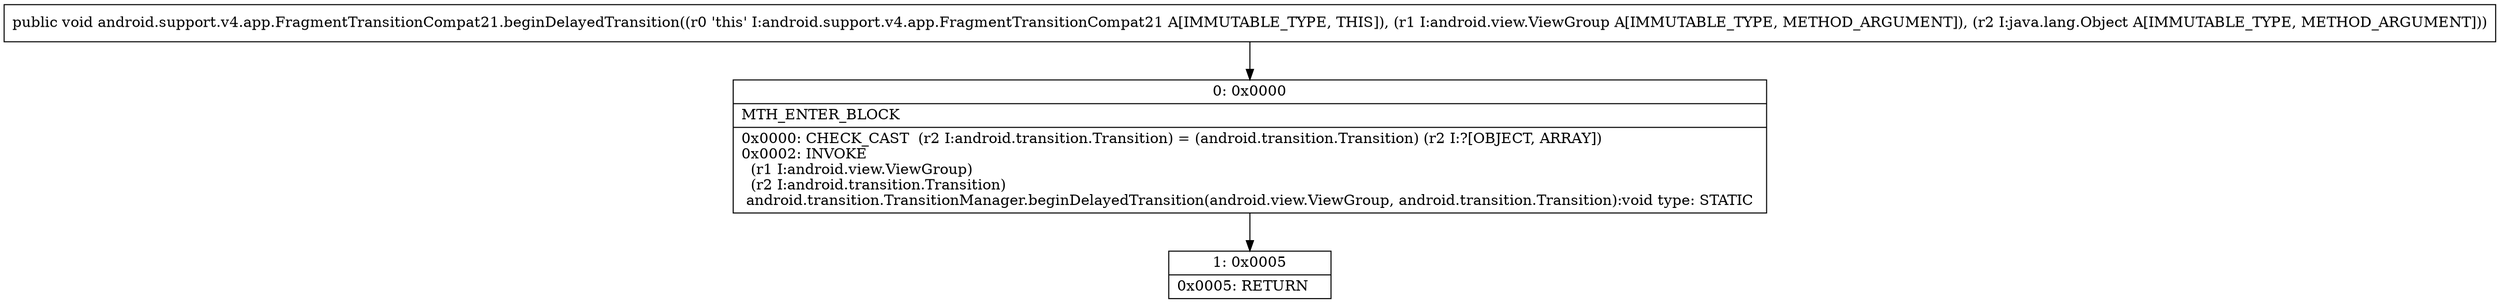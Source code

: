 digraph "CFG forandroid.support.v4.app.FragmentTransitionCompat21.beginDelayedTransition(Landroid\/view\/ViewGroup;Ljava\/lang\/Object;)V" {
Node_0 [shape=record,label="{0\:\ 0x0000|MTH_ENTER_BLOCK\l|0x0000: CHECK_CAST  (r2 I:android.transition.Transition) = (android.transition.Transition) (r2 I:?[OBJECT, ARRAY]) \l0x0002: INVOKE  \l  (r1 I:android.view.ViewGroup)\l  (r2 I:android.transition.Transition)\l android.transition.TransitionManager.beginDelayedTransition(android.view.ViewGroup, android.transition.Transition):void type: STATIC \l}"];
Node_1 [shape=record,label="{1\:\ 0x0005|0x0005: RETURN   \l}"];
MethodNode[shape=record,label="{public void android.support.v4.app.FragmentTransitionCompat21.beginDelayedTransition((r0 'this' I:android.support.v4.app.FragmentTransitionCompat21 A[IMMUTABLE_TYPE, THIS]), (r1 I:android.view.ViewGroup A[IMMUTABLE_TYPE, METHOD_ARGUMENT]), (r2 I:java.lang.Object A[IMMUTABLE_TYPE, METHOD_ARGUMENT])) }"];
MethodNode -> Node_0;
Node_0 -> Node_1;
}

